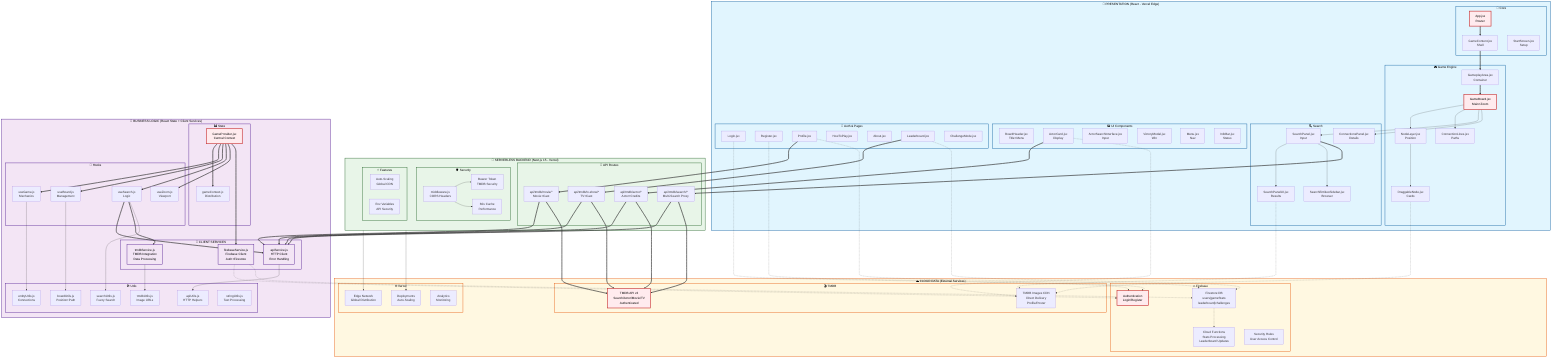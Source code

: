 ---
query: assume the site is deployed, and if you can add some component diagram and
  emphasis the data flow as well
references:
  - "File: /architecture diagram.mmd"
generationTime: 2025-06-07T15:26:55.882Z
---
flowchart TB
    %% ========================================
    %% LAYER 1: PRESENTATION LAYER (React Frontend - Vercel Edge)
    %% ========================================
    subgraph PRES["🎨 PRESENTATION (React - Vercel Edge)"]
        direction TB
        
        subgraph CORE["🎯 Core"]
            APP["App.jsx<br/>Router"] 
            GC["GameContent.jsx<br/>Shell"]
            SS["StartScreen.jsx<br/>Setup"]
        end
        
        subgraph GAME["🎮 Game Engine"]
            GA["GameplayArea.jsx<br/>Container"]
            GB["GameBoard.jsx<br/>Main+Zoom"]
            NL["NodeLayer.jsx<br/>Position"]
            DN["DraggableNode.jsx<br/>Cards"]
            CL["ConnectionLines.jsx<br/>Paths"]
        end
        
        subgraph SEARCH["🔍 Search"]
            SP["SearchPanel.jsx<br/>Input"]
            SPU["SearchPanelUI.jsx<br/>Results"]
            CP["ConnectionsPanel.jsx<br/>Details"]
            SES["SearchEntitiesSidebar.jsx<br/>Browser"]
        end
        
        subgraph UI["🖼️ UI Components"]
            BH["BoardHeader.jsx<br/>Title+Menu"]
            AC["ActorCard.jsx<br/>Display"]
            ASI["ActorSearchInterface.jsx<br/>Input"]
            VM["VictoryModal.jsx<br/>Win"]
            MENU["Menu.jsx<br/>Nav"]
            INFO["InfoBar.jsx<br/>Status"]
        end
        
        subgraph AUTH["🔐 Auth & Pages"]
            LOGIN["Login.jsx"]
            REG["Register.jsx"]
            PROF["Profile.jsx"]
            HTP["HowToPlay.jsx"]
            ABOUT["About.jsx"]
            LB["Leaderboard.jsx"]
            CM["ChallengeMode.jsx"]
        end
    end
    
    %% ========================================
    %% LAYER 2: SERVERLESS BACKEND (Next.js 15 - Vercel Functions)
    %% ========================================
    subgraph BACKEND["🔧 SERVERLESS BACKEND (Next.js 15 - Vercel)"]
        direction TB
        
        subgraph API["🚀 API Routes"]
            SEARCH_API["api/tmdb/search/*<br/>Multi-Search Proxy"]
            ACTOR_API["api/tmdb/actor/*<br/>Actor+Credits"]
            MOVIE_API["api/tmdb/movie/*<br/>Movie+Cast"]
            TV_API["api/tmdb/tv-show/*<br/>TV+Cast"]
        end
        
        subgraph MW_SEC["🛡️ Security"]
            MW["middleware.js<br/>CORS Headers"]
            BEARER["Bearer Token<br/>TMDB Security"]
            CACHE["60s Cache<br/>Performance"]
        end
        
        subgraph FEATURES["⚡ Features"]
            SCALE["Auto-Scaling<br/>Global CDN"]
            ENV["Env Variables<br/>API Security"]
        end
    end
    
    %% ========================================
    %% LAYER 3: BUSINESS LOGIC LAYER (React State + Client Services)
    %% ========================================
    subgraph BIZ["🧠 BUSINESS LOGIC (React State + Client Services)"]
        direction TB
        
        subgraph STATE["📊 State"]
            GP["GameProvider.jsx<br/>Central Context"]
            GCX["gameContext.js<br/>Distribution"]
        end
        
        subgraph HOOKS["🎣 Hooks"]
            UG["useGame.js<br/>Mechanics"]
            UB["useBoard.js<br/>Management"]
            USR["useSearch.js<br/>Logic"]
            UZ["useZoom.js<br/>Viewport"]
        end
        
        subgraph CLIENT_SVCS["📡 CLIENT SERVICES"]
            AS["apiService.js<br/>HTTP Client<br/>Error Handling"]
            TS["tmdbService.js<br/>TMDB Integration<br/>Data Processing"]
            FS["firebaseService.js<br/>Firebase Client<br/>Auth+Firestore"]
        end
        
        subgraph UTILS["🛠️ Utils"]
            EU["entityUtils.js<br/>Connections"]
            BU["boardUtils.js<br/>Position+Path"]
            SU["searchUtils.js<br/>Fuzzy Search"]
            AU["apiUtils.js<br/>HTTP Helpers"]
            TU["tmdbUtils.js<br/>Image URLs"]
            STU["stringUtils.js<br/>Text Processing"]
        end
    end
    
    %% ========================================
    %% LAYER 4: CLOUD DATA (External Services)
    %% ========================================
    subgraph CLOUD["☁️ CLOUD DATA (External Services)"]
        direction TB
        
        subgraph TMDB["🎬 TMDB"]
            TMDB_API["TMDB API v3<br/>Search/Actor/Movie/TV<br/>Authenticated"]
            TMDB_CDN["TMDB Images CDN<br/>Direct Delivery<br/>Profile/Poster"]
        end
        
        subgraph FIREBASE["🔥 Firebase"]
            FB_AUTH["Authentication<br/>Login/Register"]
            FB_STORE["Firestore DB<br/>users|gameStats<br/>leaderboard|challenges"]
            FB_FUNC["Cloud Functions<br/>Stats Processing<br/>Leaderboard Updates"]
            FB_RULES["Security Rules<br/>User Access Control"]
        end
        
        subgraph VERCEL_INFRA["🌐 Vercel"]
            EDGE["Edge Network<br/>Global Distribution"]
            DEPLOY["Deployments<br/>Auto-Scaling"]
            ANALYTICS["Analytics<br/>Monitoring"]
        end
    end
    
    %% ========================================
    %% DATA FLOWS - OPTIMIZED ARROWS
    %% ========================================
    
    %% Primary App Flow (Thick Blue)
    APP ==> GC
    GC ==> GA
    GA ==> GB
    
    %% Game Engine Flow (Green)
    GB --> NL
    GB --> CL
    NL --> DN
    
    %% Search Flow (Purple)
    GB --> SP
    SP --> SPU
    SP --> SES
    GB --> CP
    
    %% Presentation to Backend (Direct API calls)
    SP ==> SEARCH_API
    AC ==> ACTOR_API
    PROF ==> MOVIE_API
    LB ==> TV_API
    
    %% State Management (Red - Critical)
    GP ==> GCX
    GP ==> UG
    GP ==> UB
    GP ==> USR
    GP ==> UZ
    
    %% Client Services Integration (Orange - Key Path)
    USR ==> AS
    USR ==> TS
    GP ==> FS
    UG --> EU
    UB --> BU
    USR --> SU
    
    %% Backend to Business Logic (Green - API Flow)
    SEARCH_API ==> AS
    ACTOR_API ==> AS
    MOVIE_API ==> AS
    TV_API ==> AS
    
    %% Backend to TMDB (Thick Green)
    SEARCH_API ==> TMDB_API
    ACTOR_API ==> TMDB_API
    MOVIE_API ==> TMDB_API
    TV_API ==> TMDB_API
    
    %% Direct CDN (Dashed Red - Performance)
    DN -.-> TMDB_CDN
    SPU -.-> TMDB_CDN
    AC -.-> TMDB_CDN
    
    %% Firebase Direct (Dashed Orange)
    FS -.-> FB_AUTH
    FS -.-> FB_STORE
    LOGIN -.-> FB_AUTH
    REG -.-> FB_AUTH
    PROF -.-> FB_STORE
    LB -.-> FB_STORE
    FB_STORE -.-> FB_FUNC
    
    %% Utility Integration (Gray)
    TS --> TU
    AS --> AU
    
    %% Infrastructure (Blue)
    BACKEND --> EDGE
    BACKEND --> DEPLOY
    MW --> BEARER
    MW --> CACHE
    
    %% ========================================
    %% STYLING
    %% ========================================
    
    classDef presentationLayer fill:#e1f5fe,stroke:#01579b,stroke-width:2px,color:#000
    classDef backendLayer fill:#e8f5e8,stroke:#1b5e20,stroke-width:2px,color:#000
    classDef businessLayer fill:#f3e5f5,stroke:#4a148c,stroke-width:2px,color:#000
    classDef cloudLayer fill:#fff8e1,stroke:#e65100,stroke-width:2px,color:#000
    classDef coreComponent fill:#ffebee,stroke:#c62828,stroke-width:3px,color:#000
    
    class PRES,CORE,GAME,SEARCH,UI,AUTH presentationLayer
    class BACKEND,API,MW_SEC,FEATURES backendLayer
    class BIZ,STATE,HOOKS,CLIENT_SVCS,UTILS,AS,TS,FS businessLayer
    class CLOUD,TMDB,FIREBASE,VERCEL_INFRA cloudLayer
    class APP,GP,GB,TMDB_API,FB_AUTH coreComponent